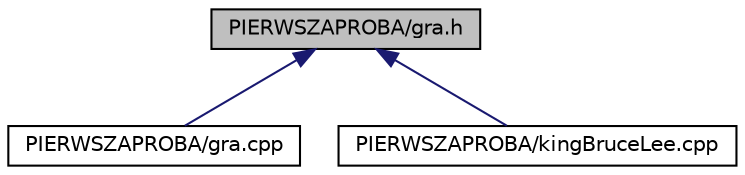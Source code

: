 digraph "PIERWSZAPROBA/gra.h"
{
 // LATEX_PDF_SIZE
  edge [fontname="Helvetica",fontsize="10",labelfontname="Helvetica",labelfontsize="10"];
  node [fontname="Helvetica",fontsize="10",shape=record];
  Node1 [label="PIERWSZAPROBA/gra.h",height=0.2,width=0.4,color="black", fillcolor="grey75", style="filled", fontcolor="black",tooltip="Plik naglowkowy modulu Gra."];
  Node1 -> Node2 [dir="back",color="midnightblue",fontsize="10",style="solid",fontname="Helvetica"];
  Node2 [label="PIERWSZAPROBA/gra.cpp",height=0.2,width=0.4,color="black", fillcolor="white", style="filled",URL="$gra_8cpp.html",tooltip="Plik cpp modulu Gra."];
  Node1 -> Node3 [dir="back",color="midnightblue",fontsize="10",style="solid",fontname="Helvetica"];
  Node3 [label="PIERWSZAPROBA/kingBruceLee.cpp",height=0.2,width=0.4,color="black", fillcolor="white", style="filled",URL="$king_bruce_lee_8cpp.html",tooltip="Plik cpp modulu kingBruceLee."];
}
